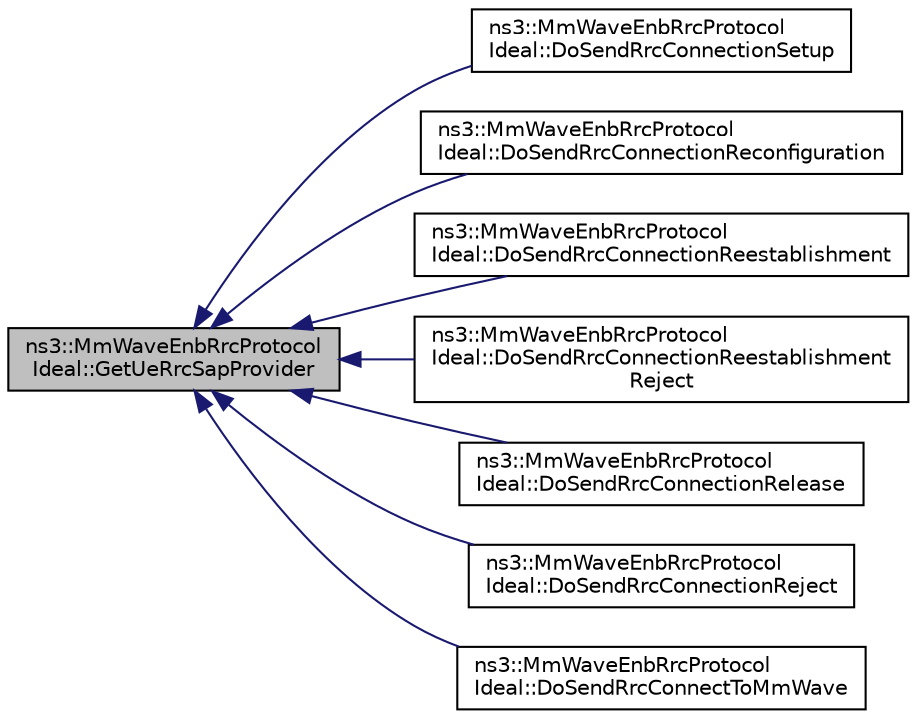 digraph "ns3::MmWaveEnbRrcProtocolIdeal::GetUeRrcSapProvider"
{
  edge [fontname="Helvetica",fontsize="10",labelfontname="Helvetica",labelfontsize="10"];
  node [fontname="Helvetica",fontsize="10",shape=record];
  rankdir="LR";
  Node1 [label="ns3::MmWaveEnbRrcProtocol\lIdeal::GetUeRrcSapProvider",height=0.2,width=0.4,color="black", fillcolor="grey75", style="filled", fontcolor="black"];
  Node1 -> Node2 [dir="back",color="midnightblue",fontsize="10",style="solid"];
  Node2 [label="ns3::MmWaveEnbRrcProtocol\lIdeal::DoSendRrcConnectionSetup",height=0.2,width=0.4,color="black", fillcolor="white", style="filled",URL="$d1/d90/classns3_1_1MmWaveEnbRrcProtocolIdeal.html#ab45d862b0a78d03840cb39e0783b772b"];
  Node1 -> Node3 [dir="back",color="midnightblue",fontsize="10",style="solid"];
  Node3 [label="ns3::MmWaveEnbRrcProtocol\lIdeal::DoSendRrcConnectionReconfiguration",height=0.2,width=0.4,color="black", fillcolor="white", style="filled",URL="$d1/d90/classns3_1_1MmWaveEnbRrcProtocolIdeal.html#a26d607571dd4004305c7f000e6ae75ad"];
  Node1 -> Node4 [dir="back",color="midnightblue",fontsize="10",style="solid"];
  Node4 [label="ns3::MmWaveEnbRrcProtocol\lIdeal::DoSendRrcConnectionReestablishment",height=0.2,width=0.4,color="black", fillcolor="white", style="filled",URL="$d1/d90/classns3_1_1MmWaveEnbRrcProtocolIdeal.html#aa4b943a4eb82f04eb80af287fd9f2db0"];
  Node1 -> Node5 [dir="back",color="midnightblue",fontsize="10",style="solid"];
  Node5 [label="ns3::MmWaveEnbRrcProtocol\lIdeal::DoSendRrcConnectionReestablishment\lReject",height=0.2,width=0.4,color="black", fillcolor="white", style="filled",URL="$d1/d90/classns3_1_1MmWaveEnbRrcProtocolIdeal.html#a5852803f45a6200cd609c0f5bae6fb29"];
  Node1 -> Node6 [dir="back",color="midnightblue",fontsize="10",style="solid"];
  Node6 [label="ns3::MmWaveEnbRrcProtocol\lIdeal::DoSendRrcConnectionRelease",height=0.2,width=0.4,color="black", fillcolor="white", style="filled",URL="$d1/d90/classns3_1_1MmWaveEnbRrcProtocolIdeal.html#a3a056c79c8f1e0b1ac5d64c544070df6"];
  Node1 -> Node7 [dir="back",color="midnightblue",fontsize="10",style="solid"];
  Node7 [label="ns3::MmWaveEnbRrcProtocol\lIdeal::DoSendRrcConnectionReject",height=0.2,width=0.4,color="black", fillcolor="white", style="filled",URL="$d1/d90/classns3_1_1MmWaveEnbRrcProtocolIdeal.html#aa56a53ba64c33ac87b57dabe8c31142f"];
  Node1 -> Node8 [dir="back",color="midnightblue",fontsize="10",style="solid"];
  Node8 [label="ns3::MmWaveEnbRrcProtocol\lIdeal::DoSendRrcConnectToMmWave",height=0.2,width=0.4,color="black", fillcolor="white", style="filled",URL="$d1/d90/classns3_1_1MmWaveEnbRrcProtocolIdeal.html#a2f404e7bc728fe77276e437e1f665759"];
}
